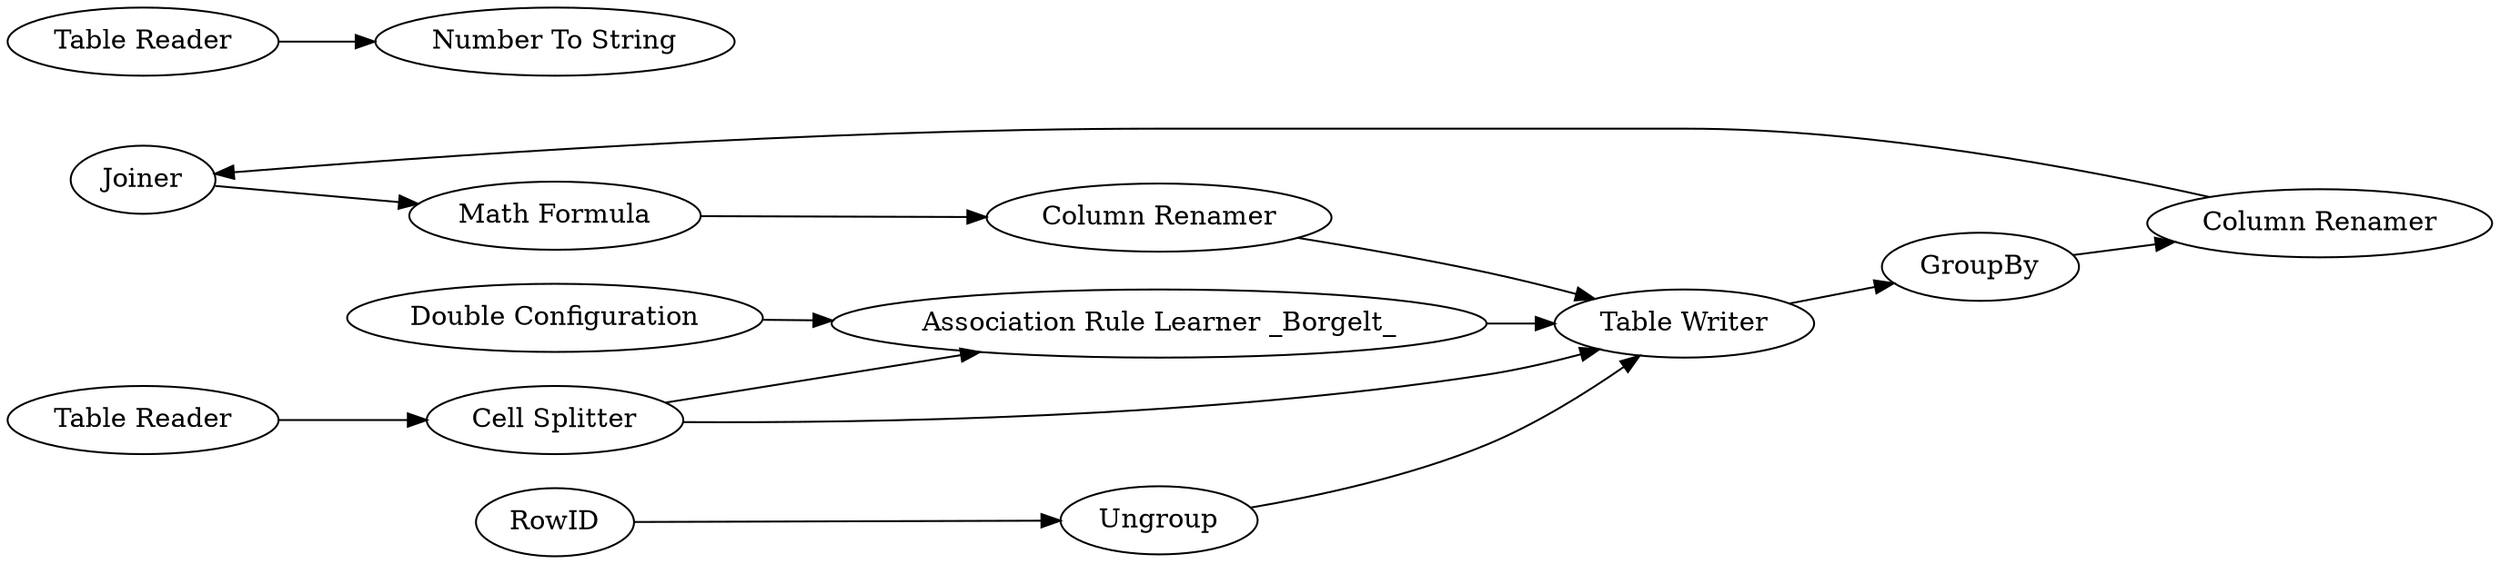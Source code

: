 digraph {
	116 -> 113
	113 -> 118
	125 -> 122
	110 -> 115
	117 -> 116
	31 -> 33
	124 -> 123
	123 -> 110
	33 -> 115
	114 -> 110
	115 -> 35
	118 -> 115
	123 -> 115
	35 -> 117
	123 [label="Cell Splitter"]
	113 [label="Math Formula"]
	125 [label="Table Reader"]
	35 [label=GroupBy]
	110 [label="Association Rule Learner _Borgelt_"]
	115 [label="Table Writer"]
	31 [label=RowID]
	118 [label="Column Renamer"]
	116 [label=Joiner]
	124 [label="Table Reader"]
	114 [label="Double Configuration"]
	122 [label="Number To String"]
	33 [label=Ungroup]
	117 [label="Column Renamer"]
	rankdir=LR
}
